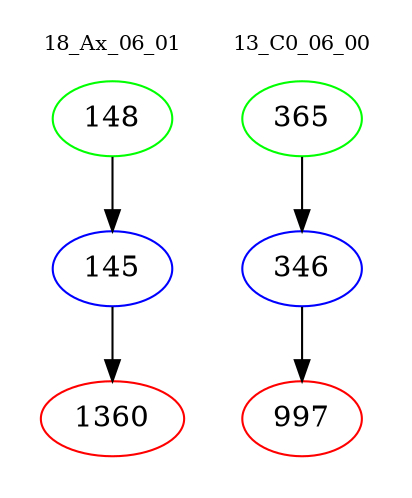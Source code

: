 digraph{
subgraph cluster_0 {
color = white
label = "18_Ax_06_01";
fontsize=10;
T0_148 [label="148", color="green"]
T0_148 -> T0_145 [color="black"]
T0_145 [label="145", color="blue"]
T0_145 -> T0_1360 [color="black"]
T0_1360 [label="1360", color="red"]
}
subgraph cluster_1 {
color = white
label = "13_C0_06_00";
fontsize=10;
T1_365 [label="365", color="green"]
T1_365 -> T1_346 [color="black"]
T1_346 [label="346", color="blue"]
T1_346 -> T1_997 [color="black"]
T1_997 [label="997", color="red"]
}
}
